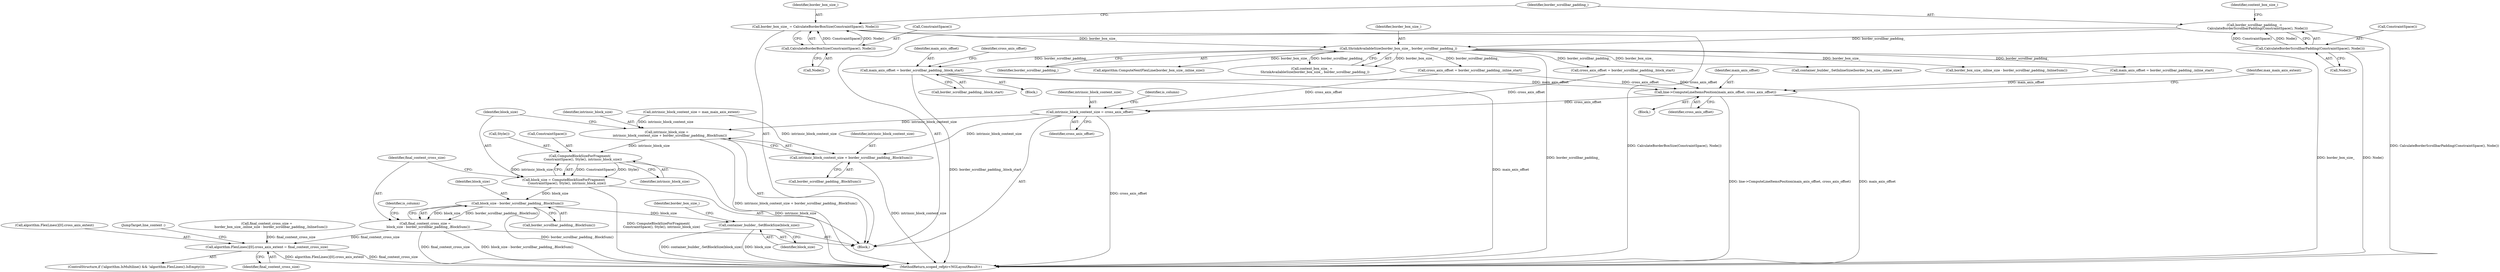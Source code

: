 digraph "0_Chrome_69ec52bd0b32622770a25952386596ccb4ad6434@API" {
"1000328" [label="(Call,main_axis_offset = border_scrollbar_padding_.block_start)"];
"1000137" [label="(Call,ShrinkAvailableSize(border_box_size_, border_scrollbar_padding_))"];
"1000125" [label="(Call,border_box_size_ = CalculateBorderBoxSize(ConstraintSpace(), Node()))"];
"1000127" [label="(Call,CalculateBorderBoxSize(ConstraintSpace(), Node()))"];
"1000130" [label="(Call,border_scrollbar_padding_ =\n      CalculateBorderScrollbarPadding(ConstraintSpace(), Node()))"];
"1000132" [label="(Call,CalculateBorderScrollbarPadding(ConstraintSpace(), Node()))"];
"1000470" [label="(Call,line->ComputeLineItemsPosition(main_axis_offset, cross_axis_offset))"];
"1000481" [label="(Call,intrinsic_block_content_size = cross_axis_offset)"];
"1000490" [label="(Call,intrinsic_block_size =\n      intrinsic_block_content_size + border_scrollbar_padding_.BlockSum())"];
"1000498" [label="(Call,ComputeBlockSizeForFragment(\n      ConstraintSpace(), Style(), intrinsic_block_size))"];
"1000496" [label="(Call,block_size = ComputeBlockSizeForFragment(\n      ConstraintSpace(), Style(), intrinsic_block_size))"];
"1000505" [label="(Call,block_size - border_scrollbar_padding_.BlockSum())"];
"1000503" [label="(Call,final_content_cross_size =\n      block_size - border_scrollbar_padding_.BlockSum())"];
"1000524" [label="(Call,algorithm.FlexLines()[0].cross_axis_extent = final_content_cross_size)"];
"1000594" [label="(Call,container_builder_.SetBlockSize(block_size))"];
"1000492" [label="(Call,intrinsic_block_content_size + border_scrollbar_padding_.BlockSum())"];
"1000347" [label="(Block,)"];
"1000137" [label="(Call,ShrinkAvailableSize(border_box_size_, border_scrollbar_padding_))"];
"1000594" [label="(Call,container_builder_.SetBlockSize(block_size))"];
"1000472" [label="(Identifier,cross_axis_offset)"];
"1000490" [label="(Call,intrinsic_block_size =\n      intrinsic_block_content_size + border_scrollbar_padding_.BlockSum())"];
"1000596" [label="(Call,container_builder_.SetInlineSize(border_box_size_.inline_size))"];
"1000126" [label="(Identifier,border_box_size_)"];
"1000482" [label="(Identifier,intrinsic_block_content_size)"];
"1000504" [label="(Identifier,final_content_cross_size)"];
"1000491" [label="(Identifier,intrinsic_block_size)"];
"1000500" [label="(Call,Style())"];
"1000483" [label="(Identifier,cross_axis_offset)"];
"1000129" [label="(Call,Node())"];
"1000494" [label="(Call,border_scrollbar_padding_.BlockSum())"];
"1000330" [label="(Call,border_scrollbar_padding_.block_start)"];
"1000329" [label="(Identifier,main_axis_offset)"];
"1000327" [label="(Block,)"];
"1000518" [label="(ControlStructure,if (!algorithm.IsMultiline() && !algorithm.FlexLines().IsEmpty()))"];
"1000525" [label="(Call,algorithm.FlexLines()[0].cross_axis_extent)"];
"1000509" [label="(Identifier,is_column)"];
"1000127" [label="(Call,CalculateBorderBoxSize(ConstraintSpace(), Node()))"];
"1000481" [label="(Call,intrinsic_block_content_size = cross_axis_offset)"];
"1000474" [label="(Identifier,max_main_axis_extent)"];
"1000513" [label="(Call,border_box_size_.inline_size - border_scrollbar_padding_.InlineSum())"];
"1000492" [label="(Call,intrinsic_block_content_size + border_scrollbar_padding_.BlockSum())"];
"1000506" [label="(Identifier,block_size)"];
"1000139" [label="(Identifier,border_scrollbar_padding_)"];
"1000125" [label="(Call,border_box_size_ = CalculateBorderBoxSize(ConstraintSpace(), Node()))"];
"1000595" [label="(Identifier,block_size)"];
"1000107" [label="(Block,)"];
"1000507" [label="(Call,border_scrollbar_padding_.BlockSum())"];
"1000343" [label="(Call,algorithm.ComputeNextFlexLine(border_box_size_.inline_size))"];
"1000610" [label="(MethodReturn,scoped_refptr<NGLayoutResult>)"];
"1000485" [label="(Identifier,is_column)"];
"1000531" [label="(JumpTarget,line_context :)"];
"1000136" [label="(Identifier,content_box_size_)"];
"1000131" [label="(Identifier,border_scrollbar_padding_)"];
"1000499" [label="(Call,ConstraintSpace())"];
"1000497" [label="(Identifier,block_size)"];
"1000132" [label="(Call,CalculateBorderScrollbarPadding(ConstraintSpace(), Node()))"];
"1000496" [label="(Call,block_size = ComputeBlockSizeForFragment(\n      ConstraintSpace(), Style(), intrinsic_block_size))"];
"1000493" [label="(Identifier,intrinsic_block_content_size)"];
"1000503" [label="(Call,final_content_cross_size =\n      block_size - border_scrollbar_padding_.BlockSum())"];
"1000498" [label="(Call,ComputeBlockSizeForFragment(\n      ConstraintSpace(), Style(), intrinsic_block_size))"];
"1000128" [label="(Call,ConstraintSpace())"];
"1000133" [label="(Call,ConstraintSpace())"];
"1000328" [label="(Call,main_axis_offset = border_scrollbar_padding_.block_start)"];
"1000138" [label="(Identifier,border_box_size_)"];
"1000486" [label="(Call,intrinsic_block_content_size = max_main_axis_extent)"];
"1000501" [label="(Identifier,intrinsic_block_size)"];
"1000333" [label="(Call,cross_axis_offset = border_scrollbar_padding_.inline_start)"];
"1000470" [label="(Call,line->ComputeLineItemsPosition(main_axis_offset, cross_axis_offset))"];
"1000524" [label="(Call,algorithm.FlexLines()[0].cross_axis_extent = final_content_cross_size)"];
"1000511" [label="(Call,final_content_cross_size =\n        border_box_size_.inline_size - border_scrollbar_padding_.InlineSum())"];
"1000134" [label="(Call,Node())"];
"1000314" [label="(Call,main_axis_offset = border_scrollbar_padding_.inline_start)"];
"1000471" [label="(Identifier,main_axis_offset)"];
"1000505" [label="(Call,block_size - border_scrollbar_padding_.BlockSum())"];
"1000530" [label="(Identifier,final_content_cross_size)"];
"1000135" [label="(Call,content_box_size_ =\n      ShrinkAvailableSize(border_box_size_, border_scrollbar_padding_))"];
"1000320" [label="(Call,cross_axis_offset = border_scrollbar_padding_.block_start)"];
"1000598" [label="(Identifier,border_box_size_)"];
"1000334" [label="(Identifier,cross_axis_offset)"];
"1000130" [label="(Call,border_scrollbar_padding_ =\n      CalculateBorderScrollbarPadding(ConstraintSpace(), Node()))"];
"1000328" -> "1000327"  [label="AST: "];
"1000328" -> "1000330"  [label="CFG: "];
"1000329" -> "1000328"  [label="AST: "];
"1000330" -> "1000328"  [label="AST: "];
"1000334" -> "1000328"  [label="CFG: "];
"1000328" -> "1000610"  [label="DDG: main_axis_offset"];
"1000328" -> "1000610"  [label="DDG: border_scrollbar_padding_.block_start"];
"1000137" -> "1000328"  [label="DDG: border_scrollbar_padding_"];
"1000328" -> "1000470"  [label="DDG: main_axis_offset"];
"1000137" -> "1000135"  [label="AST: "];
"1000137" -> "1000139"  [label="CFG: "];
"1000138" -> "1000137"  [label="AST: "];
"1000139" -> "1000137"  [label="AST: "];
"1000135" -> "1000137"  [label="CFG: "];
"1000137" -> "1000610"  [label="DDG: border_scrollbar_padding_"];
"1000137" -> "1000610"  [label="DDG: border_box_size_"];
"1000137" -> "1000135"  [label="DDG: border_box_size_"];
"1000137" -> "1000135"  [label="DDG: border_scrollbar_padding_"];
"1000125" -> "1000137"  [label="DDG: border_box_size_"];
"1000130" -> "1000137"  [label="DDG: border_scrollbar_padding_"];
"1000137" -> "1000314"  [label="DDG: border_scrollbar_padding_"];
"1000137" -> "1000320"  [label="DDG: border_scrollbar_padding_"];
"1000137" -> "1000333"  [label="DDG: border_scrollbar_padding_"];
"1000137" -> "1000343"  [label="DDG: border_box_size_"];
"1000137" -> "1000513"  [label="DDG: border_box_size_"];
"1000137" -> "1000596"  [label="DDG: border_box_size_"];
"1000125" -> "1000107"  [label="AST: "];
"1000125" -> "1000127"  [label="CFG: "];
"1000126" -> "1000125"  [label="AST: "];
"1000127" -> "1000125"  [label="AST: "];
"1000131" -> "1000125"  [label="CFG: "];
"1000125" -> "1000610"  [label="DDG: CalculateBorderBoxSize(ConstraintSpace(), Node())"];
"1000127" -> "1000125"  [label="DDG: ConstraintSpace()"];
"1000127" -> "1000125"  [label="DDG: Node()"];
"1000127" -> "1000129"  [label="CFG: "];
"1000128" -> "1000127"  [label="AST: "];
"1000129" -> "1000127"  [label="AST: "];
"1000130" -> "1000107"  [label="AST: "];
"1000130" -> "1000132"  [label="CFG: "];
"1000131" -> "1000130"  [label="AST: "];
"1000132" -> "1000130"  [label="AST: "];
"1000136" -> "1000130"  [label="CFG: "];
"1000130" -> "1000610"  [label="DDG: CalculateBorderScrollbarPadding(ConstraintSpace(), Node())"];
"1000132" -> "1000130"  [label="DDG: ConstraintSpace()"];
"1000132" -> "1000130"  [label="DDG: Node()"];
"1000132" -> "1000134"  [label="CFG: "];
"1000133" -> "1000132"  [label="AST: "];
"1000134" -> "1000132"  [label="AST: "];
"1000132" -> "1000610"  [label="DDG: Node()"];
"1000470" -> "1000347"  [label="AST: "];
"1000470" -> "1000472"  [label="CFG: "];
"1000471" -> "1000470"  [label="AST: "];
"1000472" -> "1000470"  [label="AST: "];
"1000474" -> "1000470"  [label="CFG: "];
"1000470" -> "1000610"  [label="DDG: main_axis_offset"];
"1000470" -> "1000610"  [label="DDG: line->ComputeLineItemsPosition(main_axis_offset, cross_axis_offset)"];
"1000314" -> "1000470"  [label="DDG: main_axis_offset"];
"1000333" -> "1000470"  [label="DDG: cross_axis_offset"];
"1000320" -> "1000470"  [label="DDG: cross_axis_offset"];
"1000470" -> "1000481"  [label="DDG: cross_axis_offset"];
"1000481" -> "1000107"  [label="AST: "];
"1000481" -> "1000483"  [label="CFG: "];
"1000482" -> "1000481"  [label="AST: "];
"1000483" -> "1000481"  [label="AST: "];
"1000485" -> "1000481"  [label="CFG: "];
"1000481" -> "1000610"  [label="DDG: cross_axis_offset"];
"1000333" -> "1000481"  [label="DDG: cross_axis_offset"];
"1000320" -> "1000481"  [label="DDG: cross_axis_offset"];
"1000481" -> "1000490"  [label="DDG: intrinsic_block_content_size"];
"1000481" -> "1000492"  [label="DDG: intrinsic_block_content_size"];
"1000490" -> "1000107"  [label="AST: "];
"1000490" -> "1000492"  [label="CFG: "];
"1000491" -> "1000490"  [label="AST: "];
"1000492" -> "1000490"  [label="AST: "];
"1000497" -> "1000490"  [label="CFG: "];
"1000490" -> "1000610"  [label="DDG: intrinsic_block_content_size + border_scrollbar_padding_.BlockSum()"];
"1000486" -> "1000490"  [label="DDG: intrinsic_block_content_size"];
"1000490" -> "1000498"  [label="DDG: intrinsic_block_size"];
"1000498" -> "1000496"  [label="AST: "];
"1000498" -> "1000501"  [label="CFG: "];
"1000499" -> "1000498"  [label="AST: "];
"1000500" -> "1000498"  [label="AST: "];
"1000501" -> "1000498"  [label="AST: "];
"1000496" -> "1000498"  [label="CFG: "];
"1000498" -> "1000610"  [label="DDG: intrinsic_block_size"];
"1000498" -> "1000496"  [label="DDG: ConstraintSpace()"];
"1000498" -> "1000496"  [label="DDG: Style()"];
"1000498" -> "1000496"  [label="DDG: intrinsic_block_size"];
"1000496" -> "1000107"  [label="AST: "];
"1000497" -> "1000496"  [label="AST: "];
"1000504" -> "1000496"  [label="CFG: "];
"1000496" -> "1000610"  [label="DDG: ComputeBlockSizeForFragment(\n      ConstraintSpace(), Style(), intrinsic_block_size)"];
"1000496" -> "1000505"  [label="DDG: block_size"];
"1000505" -> "1000503"  [label="AST: "];
"1000505" -> "1000507"  [label="CFG: "];
"1000506" -> "1000505"  [label="AST: "];
"1000507" -> "1000505"  [label="AST: "];
"1000503" -> "1000505"  [label="CFG: "];
"1000505" -> "1000610"  [label="DDG: border_scrollbar_padding_.BlockSum()"];
"1000505" -> "1000503"  [label="DDG: block_size"];
"1000505" -> "1000503"  [label="DDG: border_scrollbar_padding_.BlockSum()"];
"1000505" -> "1000594"  [label="DDG: block_size"];
"1000503" -> "1000107"  [label="AST: "];
"1000504" -> "1000503"  [label="AST: "];
"1000509" -> "1000503"  [label="CFG: "];
"1000503" -> "1000610"  [label="DDG: block_size - border_scrollbar_padding_.BlockSum()"];
"1000503" -> "1000610"  [label="DDG: final_content_cross_size"];
"1000503" -> "1000524"  [label="DDG: final_content_cross_size"];
"1000524" -> "1000518"  [label="AST: "];
"1000524" -> "1000530"  [label="CFG: "];
"1000525" -> "1000524"  [label="AST: "];
"1000530" -> "1000524"  [label="AST: "];
"1000531" -> "1000524"  [label="CFG: "];
"1000524" -> "1000610"  [label="DDG: algorithm.FlexLines()[0].cross_axis_extent"];
"1000524" -> "1000610"  [label="DDG: final_content_cross_size"];
"1000511" -> "1000524"  [label="DDG: final_content_cross_size"];
"1000594" -> "1000107"  [label="AST: "];
"1000594" -> "1000595"  [label="CFG: "];
"1000595" -> "1000594"  [label="AST: "];
"1000598" -> "1000594"  [label="CFG: "];
"1000594" -> "1000610"  [label="DDG: block_size"];
"1000594" -> "1000610"  [label="DDG: container_builder_.SetBlockSize(block_size)"];
"1000492" -> "1000494"  [label="CFG: "];
"1000493" -> "1000492"  [label="AST: "];
"1000494" -> "1000492"  [label="AST: "];
"1000492" -> "1000610"  [label="DDG: intrinsic_block_content_size"];
"1000486" -> "1000492"  [label="DDG: intrinsic_block_content_size"];
}
